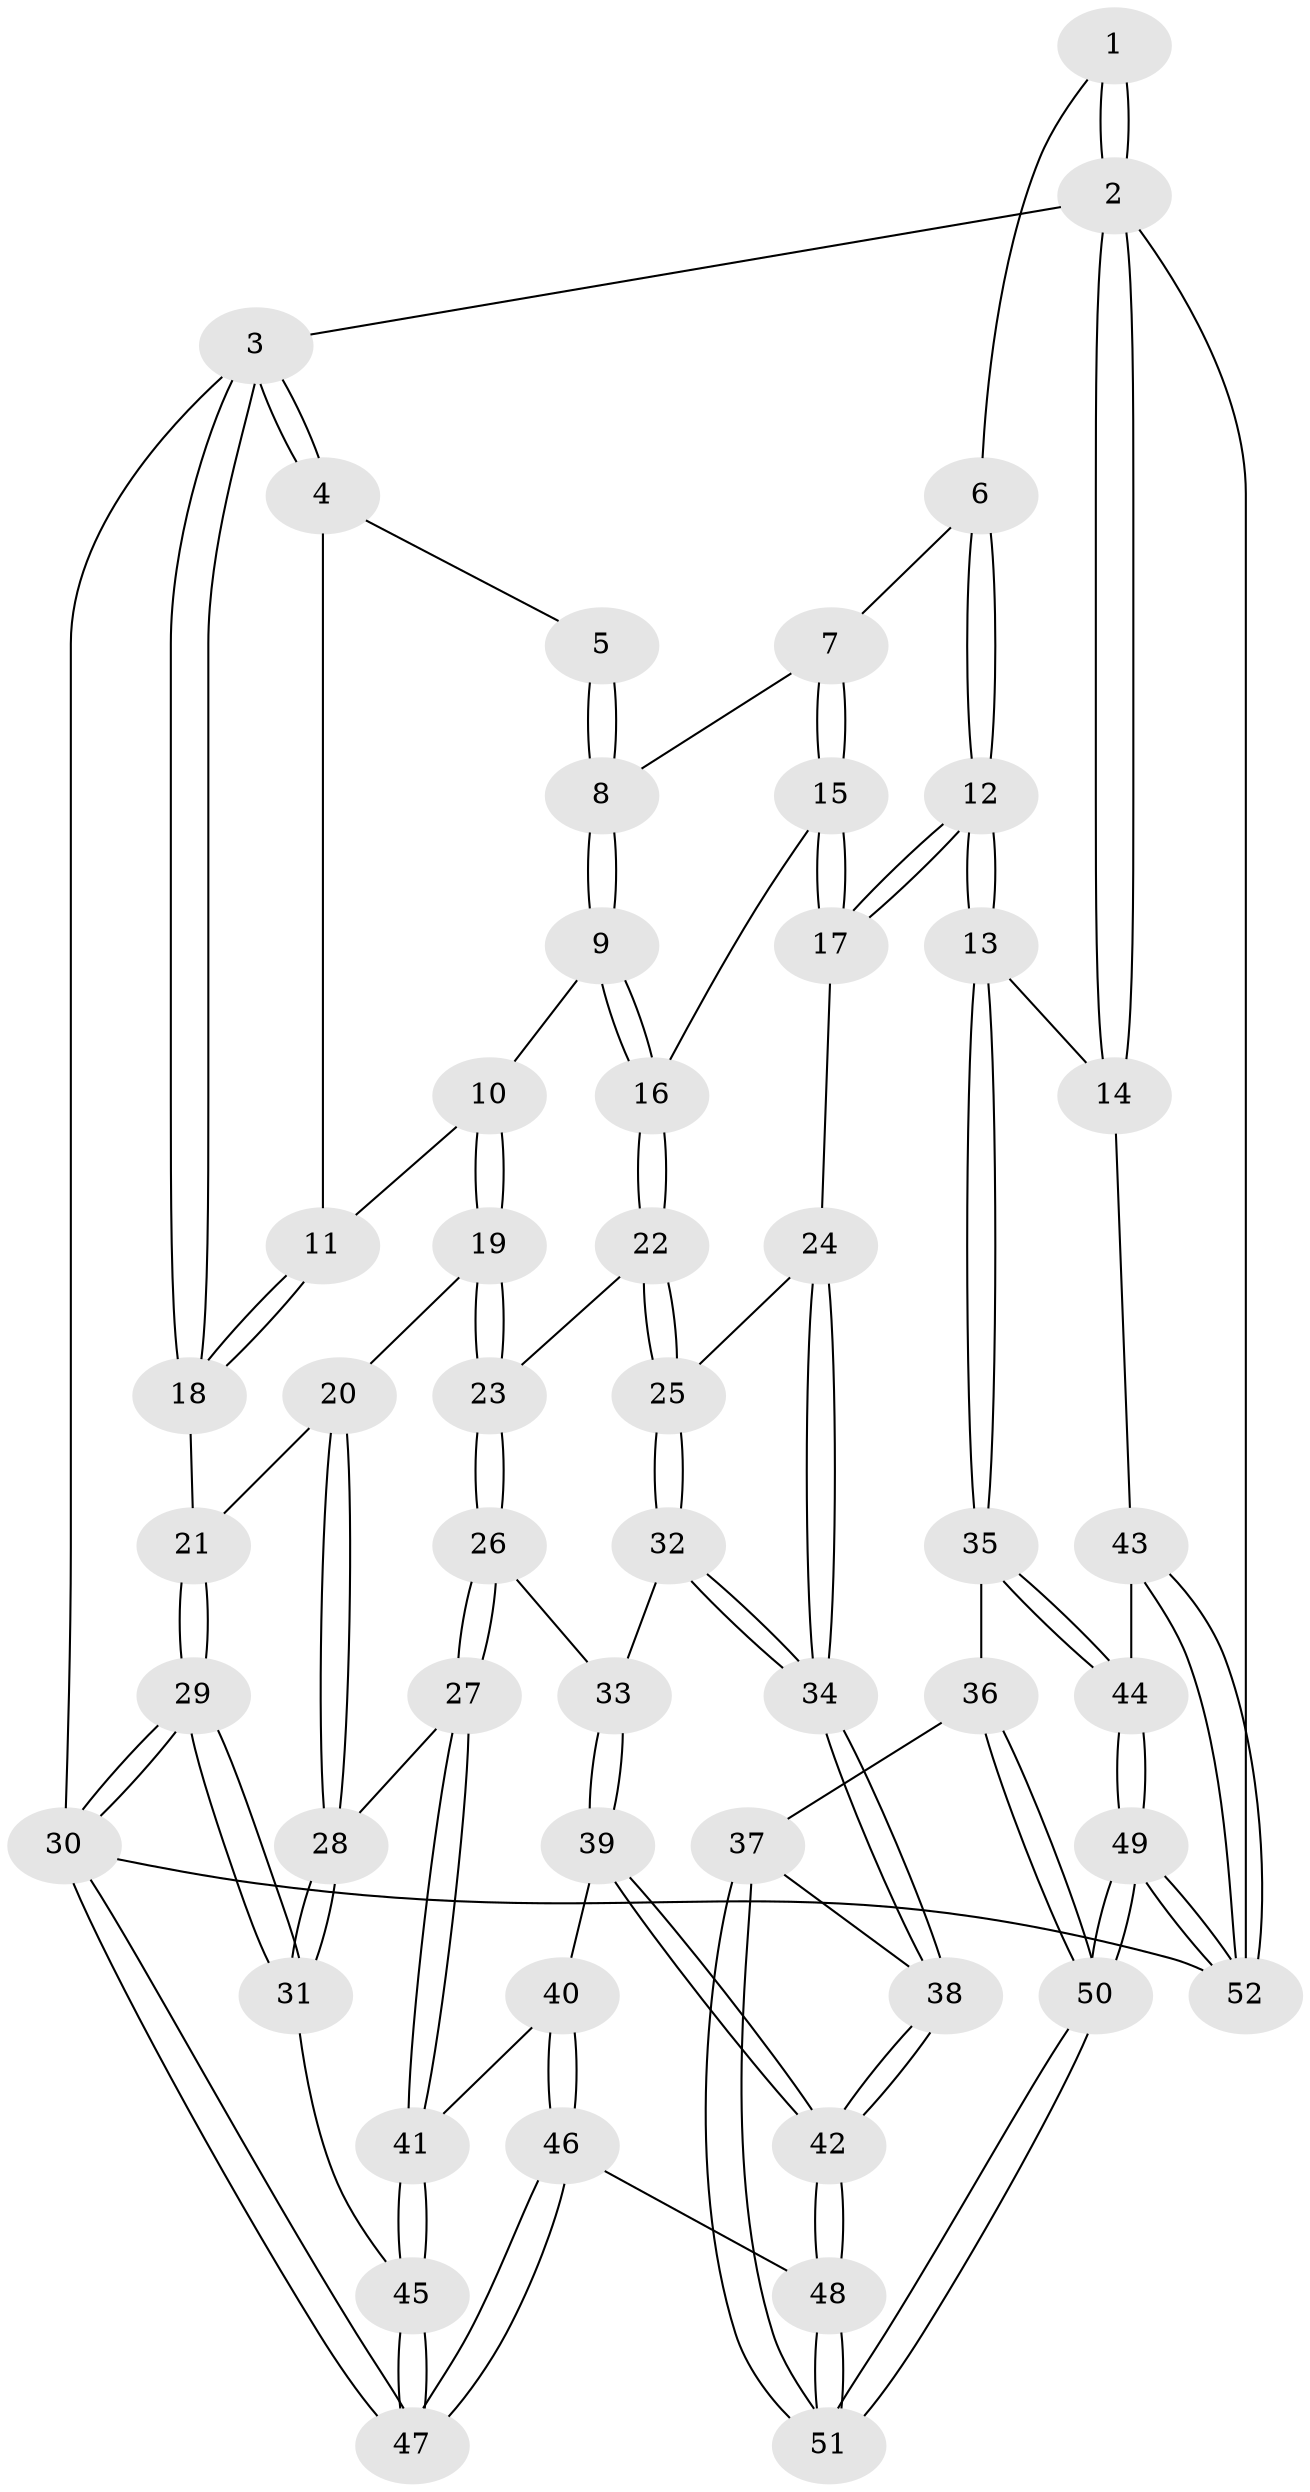 // coarse degree distribution, {4: 0.2692307692307692, 3: 0.11538461538461539, 5: 0.5769230769230769, 6: 0.038461538461538464}
// Generated by graph-tools (version 1.1) at 2025/05/03/04/25 22:05:37]
// undirected, 52 vertices, 127 edges
graph export_dot {
graph [start="1"]
  node [color=gray90,style=filled];
  1 [pos="+0.6355143624399078+0"];
  2 [pos="+1+0"];
  3 [pos="+0+0"];
  4 [pos="+0.15286490497706634+0"];
  5 [pos="+0.5283760729168525+0"];
  6 [pos="+0.6623129128346692+0"];
  7 [pos="+0.6149201336409457+0.26990877673302155"];
  8 [pos="+0.4327507696888394+0.232799928788511"];
  9 [pos="+0.3781953865080116+0.25520818004500784"];
  10 [pos="+0.3509973876015242+0.26304070468747237"];
  11 [pos="+0.32026376190804995+0.2435809904104403"];
  12 [pos="+0.9940338892225756+0.4169468526086642"];
  13 [pos="+1+0.4187475350911341"];
  14 [pos="+1+0.4182026616580384"];
  15 [pos="+0.8415268010690783+0.39630845583414576"];
  16 [pos="+0.5660841497643322+0.5191344878055123"];
  17 [pos="+0.9833202154065609+0.41806110095353005"];
  18 [pos="+0+0.23660820660332108"];
  19 [pos="+0.3361952804269665+0.33174445200740726"];
  20 [pos="+0.15062670085976151+0.5546360076642001"];
  21 [pos="+0+0.41779864144332235"];
  22 [pos="+0.4675816076610802+0.5912319194163665"];
  23 [pos="+0.4574684618960412+0.5903149579425018"];
  24 [pos="+0.766042441852723+0.6230765280347875"];
  25 [pos="+0.5022937906355035+0.6369928254538959"];
  26 [pos="+0.3027752666730233+0.6796965769202584"];
  27 [pos="+0.2612905191833412+0.6921664604189911"];
  28 [pos="+0.16402133218203244+0.5795431796038035"];
  29 [pos="+0+0.9530543154257051"];
  30 [pos="+0+1"];
  31 [pos="+0+0.908771622250982"];
  32 [pos="+0.5315338039165911+0.6841596038353731"];
  33 [pos="+0.4665748158893557+0.7918842369890458"];
  34 [pos="+0.6387048586481199+0.7609246277530787"];
  35 [pos="+0.8472398516591803+0.8257476033931066"];
  36 [pos="+0.8472129451459186+0.8257659010555957"];
  37 [pos="+0.7110575908314808+0.8660732189422882"];
  38 [pos="+0.6387001066898615+0.7841755121023227"];
  39 [pos="+0.47885711584110324+0.8414628422048679"];
  40 [pos="+0.30543620905571434+0.8046780502787172"];
  41 [pos="+0.2559226128555858+0.7183076757672509"];
  42 [pos="+0.5076076503835277+0.8851336245453644"];
  43 [pos="+1+0.9841002824405022"];
  44 [pos="+0.9039662402719015+0.8913404367763296"];
  45 [pos="+0.1250136614994984+0.8542025648612959"];
  46 [pos="+0.42428934041335287+1"];
  47 [pos="+0.39979743242557814+1"];
  48 [pos="+0.4282779002140905+1"];
  49 [pos="+0.7929149829470995+1"];
  50 [pos="+0.7671509523807729+1"];
  51 [pos="+0.6857446963294581+1"];
  52 [pos="+1+1"];
  1 -- 2;
  1 -- 2;
  1 -- 6;
  2 -- 3;
  2 -- 14;
  2 -- 14;
  2 -- 52;
  3 -- 4;
  3 -- 4;
  3 -- 18;
  3 -- 18;
  3 -- 30;
  4 -- 5;
  4 -- 11;
  5 -- 8;
  5 -- 8;
  6 -- 7;
  6 -- 12;
  6 -- 12;
  7 -- 8;
  7 -- 15;
  7 -- 15;
  8 -- 9;
  8 -- 9;
  9 -- 10;
  9 -- 16;
  9 -- 16;
  10 -- 11;
  10 -- 19;
  10 -- 19;
  11 -- 18;
  11 -- 18;
  12 -- 13;
  12 -- 13;
  12 -- 17;
  12 -- 17;
  13 -- 14;
  13 -- 35;
  13 -- 35;
  14 -- 43;
  15 -- 16;
  15 -- 17;
  15 -- 17;
  16 -- 22;
  16 -- 22;
  17 -- 24;
  18 -- 21;
  19 -- 20;
  19 -- 23;
  19 -- 23;
  20 -- 21;
  20 -- 28;
  20 -- 28;
  21 -- 29;
  21 -- 29;
  22 -- 23;
  22 -- 25;
  22 -- 25;
  23 -- 26;
  23 -- 26;
  24 -- 25;
  24 -- 34;
  24 -- 34;
  25 -- 32;
  25 -- 32;
  26 -- 27;
  26 -- 27;
  26 -- 33;
  27 -- 28;
  27 -- 41;
  27 -- 41;
  28 -- 31;
  28 -- 31;
  29 -- 30;
  29 -- 30;
  29 -- 31;
  29 -- 31;
  30 -- 47;
  30 -- 47;
  30 -- 52;
  31 -- 45;
  32 -- 33;
  32 -- 34;
  32 -- 34;
  33 -- 39;
  33 -- 39;
  34 -- 38;
  34 -- 38;
  35 -- 36;
  35 -- 44;
  35 -- 44;
  36 -- 37;
  36 -- 50;
  36 -- 50;
  37 -- 38;
  37 -- 51;
  37 -- 51;
  38 -- 42;
  38 -- 42;
  39 -- 40;
  39 -- 42;
  39 -- 42;
  40 -- 41;
  40 -- 46;
  40 -- 46;
  41 -- 45;
  41 -- 45;
  42 -- 48;
  42 -- 48;
  43 -- 44;
  43 -- 52;
  43 -- 52;
  44 -- 49;
  44 -- 49;
  45 -- 47;
  45 -- 47;
  46 -- 47;
  46 -- 47;
  46 -- 48;
  48 -- 51;
  48 -- 51;
  49 -- 50;
  49 -- 50;
  49 -- 52;
  49 -- 52;
  50 -- 51;
  50 -- 51;
}
